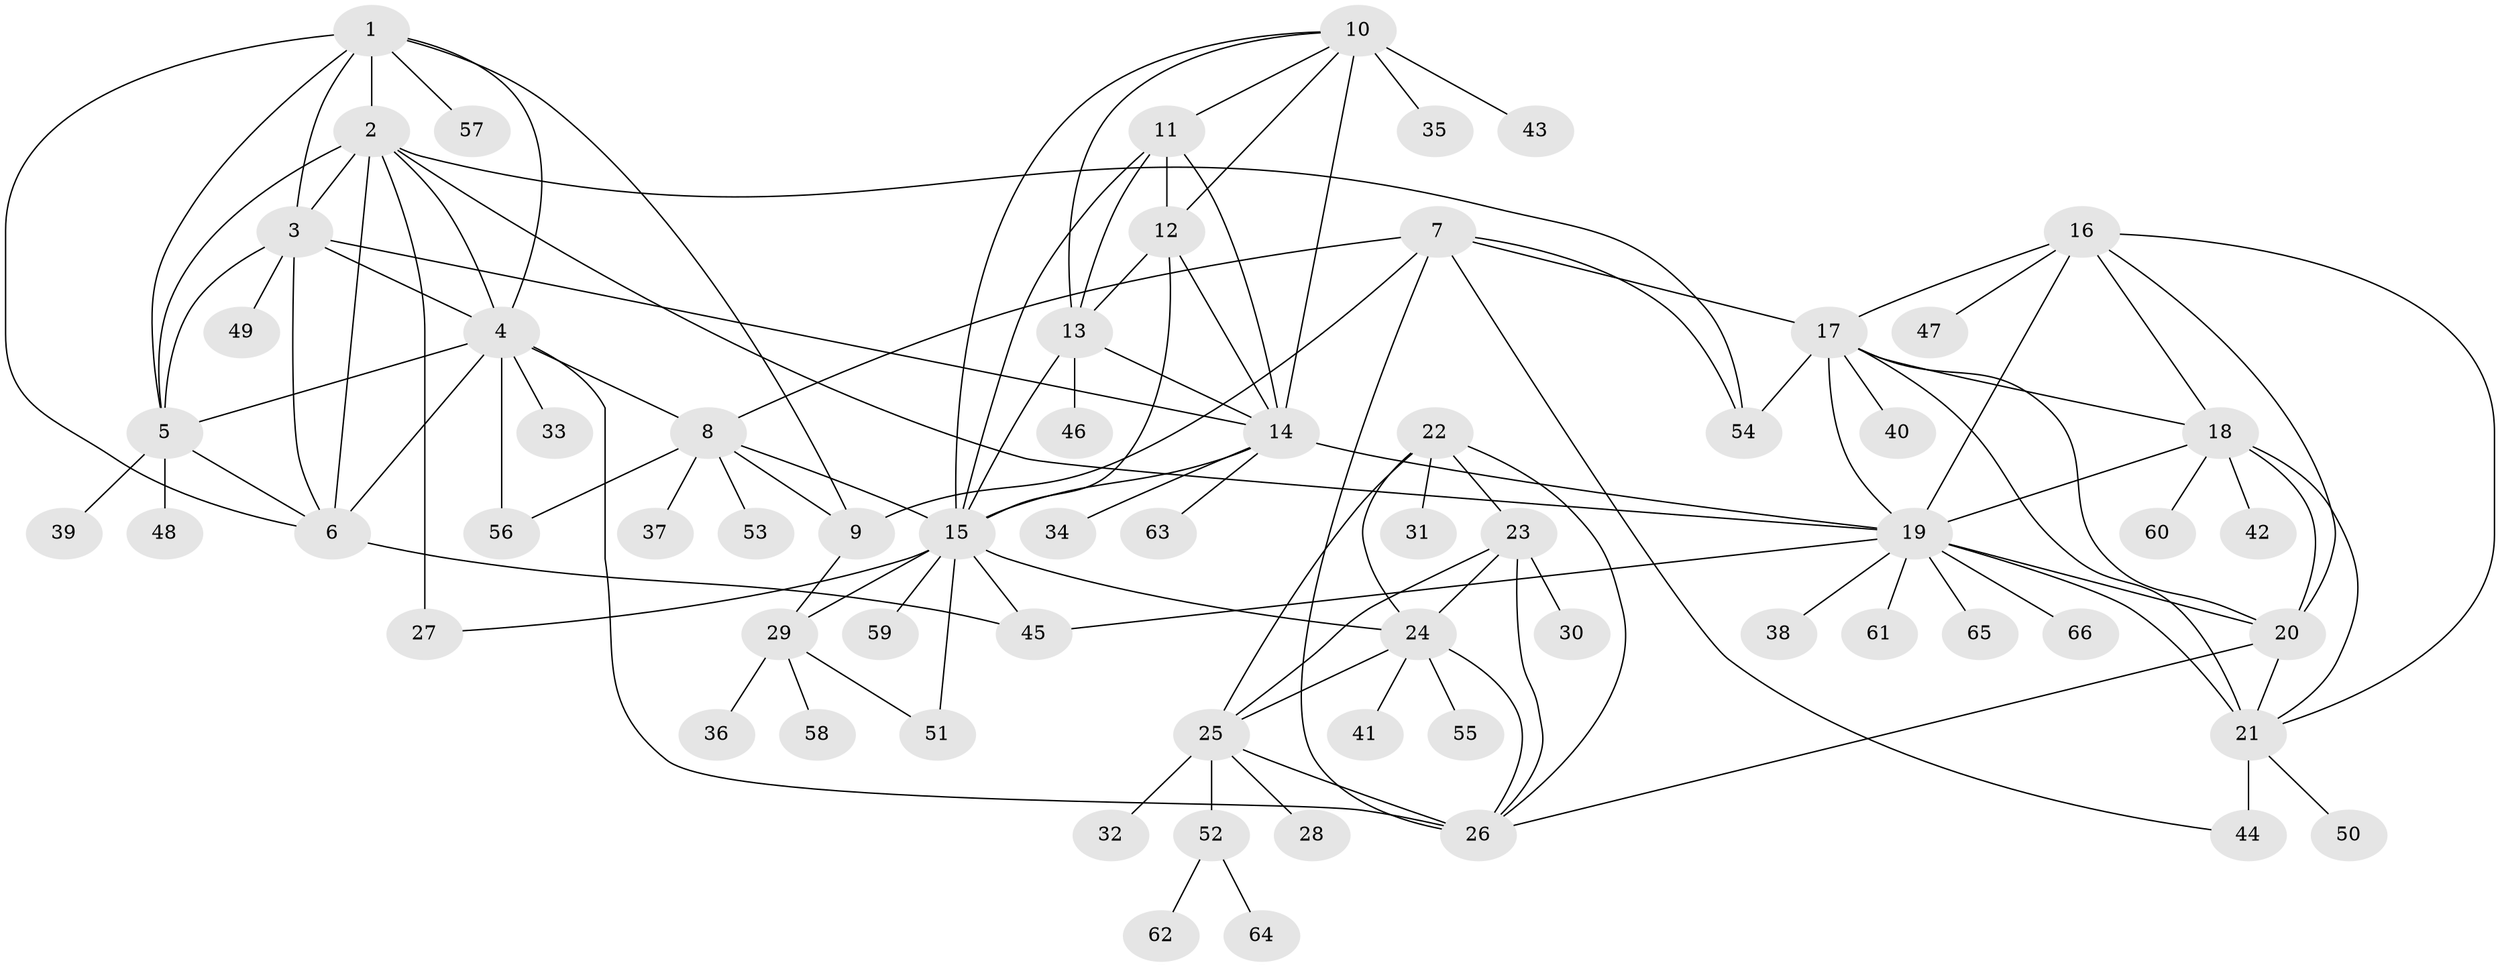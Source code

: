 // original degree distribution, {8: 0.030303030303030304, 10: 0.06060606060606061, 9: 0.03787878787878788, 7: 0.045454545454545456, 6: 0.03787878787878788, 13: 0.015151515151515152, 12: 0.007575757575757576, 2: 0.1590909090909091, 1: 0.5909090909090909, 4: 0.007575757575757576, 3: 0.007575757575757576}
// Generated by graph-tools (version 1.1) at 2025/37/03/09/25 02:37:33]
// undirected, 66 vertices, 118 edges
graph export_dot {
graph [start="1"]
  node [color=gray90,style=filled];
  1;
  2;
  3;
  4;
  5;
  6;
  7;
  8;
  9;
  10;
  11;
  12;
  13;
  14;
  15;
  16;
  17;
  18;
  19;
  20;
  21;
  22;
  23;
  24;
  25;
  26;
  27;
  28;
  29;
  30;
  31;
  32;
  33;
  34;
  35;
  36;
  37;
  38;
  39;
  40;
  41;
  42;
  43;
  44;
  45;
  46;
  47;
  48;
  49;
  50;
  51;
  52;
  53;
  54;
  55;
  56;
  57;
  58;
  59;
  60;
  61;
  62;
  63;
  64;
  65;
  66;
  1 -- 2 [weight=1.0];
  1 -- 3 [weight=1.0];
  1 -- 4 [weight=1.0];
  1 -- 5 [weight=1.0];
  1 -- 6 [weight=1.0];
  1 -- 9 [weight=1.0];
  1 -- 57 [weight=1.0];
  2 -- 3 [weight=1.0];
  2 -- 4 [weight=1.0];
  2 -- 5 [weight=1.0];
  2 -- 6 [weight=1.0];
  2 -- 19 [weight=1.0];
  2 -- 27 [weight=2.0];
  2 -- 54 [weight=1.0];
  3 -- 4 [weight=1.0];
  3 -- 5 [weight=1.0];
  3 -- 6 [weight=1.0];
  3 -- 14 [weight=1.0];
  3 -- 49 [weight=3.0];
  4 -- 5 [weight=1.0];
  4 -- 6 [weight=1.0];
  4 -- 8 [weight=1.0];
  4 -- 26 [weight=1.0];
  4 -- 33 [weight=1.0];
  4 -- 56 [weight=1.0];
  5 -- 6 [weight=1.0];
  5 -- 39 [weight=1.0];
  5 -- 48 [weight=2.0];
  6 -- 45 [weight=3.0];
  7 -- 8 [weight=4.0];
  7 -- 9 [weight=1.0];
  7 -- 17 [weight=1.0];
  7 -- 26 [weight=1.0];
  7 -- 44 [weight=1.0];
  7 -- 54 [weight=1.0];
  8 -- 9 [weight=4.0];
  8 -- 15 [weight=1.0];
  8 -- 37 [weight=2.0];
  8 -- 53 [weight=1.0];
  8 -- 56 [weight=1.0];
  9 -- 29 [weight=1.0];
  10 -- 11 [weight=1.0];
  10 -- 12 [weight=1.0];
  10 -- 13 [weight=1.0];
  10 -- 14 [weight=1.0];
  10 -- 15 [weight=1.0];
  10 -- 35 [weight=1.0];
  10 -- 43 [weight=3.0];
  11 -- 12 [weight=1.0];
  11 -- 13 [weight=1.0];
  11 -- 14 [weight=1.0];
  11 -- 15 [weight=1.0];
  12 -- 13 [weight=1.0];
  12 -- 14 [weight=1.0];
  12 -- 15 [weight=1.0];
  13 -- 14 [weight=1.0];
  13 -- 15 [weight=1.0];
  13 -- 46 [weight=2.0];
  14 -- 15 [weight=1.0];
  14 -- 19 [weight=1.0];
  14 -- 34 [weight=1.0];
  14 -- 63 [weight=1.0];
  15 -- 24 [weight=1.0];
  15 -- 27 [weight=1.0];
  15 -- 29 [weight=1.0];
  15 -- 45 [weight=1.0];
  15 -- 51 [weight=1.0];
  15 -- 59 [weight=1.0];
  16 -- 17 [weight=1.0];
  16 -- 18 [weight=1.0];
  16 -- 19 [weight=1.0];
  16 -- 20 [weight=1.0];
  16 -- 21 [weight=1.0];
  16 -- 47 [weight=1.0];
  17 -- 18 [weight=1.0];
  17 -- 19 [weight=1.0];
  17 -- 20 [weight=1.0];
  17 -- 21 [weight=1.0];
  17 -- 40 [weight=1.0];
  17 -- 54 [weight=2.0];
  18 -- 19 [weight=1.0];
  18 -- 20 [weight=1.0];
  18 -- 21 [weight=1.0];
  18 -- 42 [weight=2.0];
  18 -- 60 [weight=1.0];
  19 -- 20 [weight=1.0];
  19 -- 21 [weight=1.0];
  19 -- 38 [weight=1.0];
  19 -- 45 [weight=1.0];
  19 -- 61 [weight=1.0];
  19 -- 65 [weight=1.0];
  19 -- 66 [weight=1.0];
  20 -- 21 [weight=1.0];
  20 -- 26 [weight=1.0];
  21 -- 44 [weight=5.0];
  21 -- 50 [weight=1.0];
  22 -- 23 [weight=1.0];
  22 -- 24 [weight=1.0];
  22 -- 25 [weight=2.0];
  22 -- 26 [weight=1.0];
  22 -- 31 [weight=1.0];
  23 -- 24 [weight=1.0];
  23 -- 25 [weight=5.0];
  23 -- 26 [weight=1.0];
  23 -- 30 [weight=1.0];
  24 -- 25 [weight=2.0];
  24 -- 26 [weight=1.0];
  24 -- 41 [weight=1.0];
  24 -- 55 [weight=1.0];
  25 -- 26 [weight=2.0];
  25 -- 28 [weight=1.0];
  25 -- 32 [weight=1.0];
  25 -- 52 [weight=1.0];
  29 -- 36 [weight=1.0];
  29 -- 51 [weight=1.0];
  29 -- 58 [weight=1.0];
  52 -- 62 [weight=1.0];
  52 -- 64 [weight=1.0];
}
